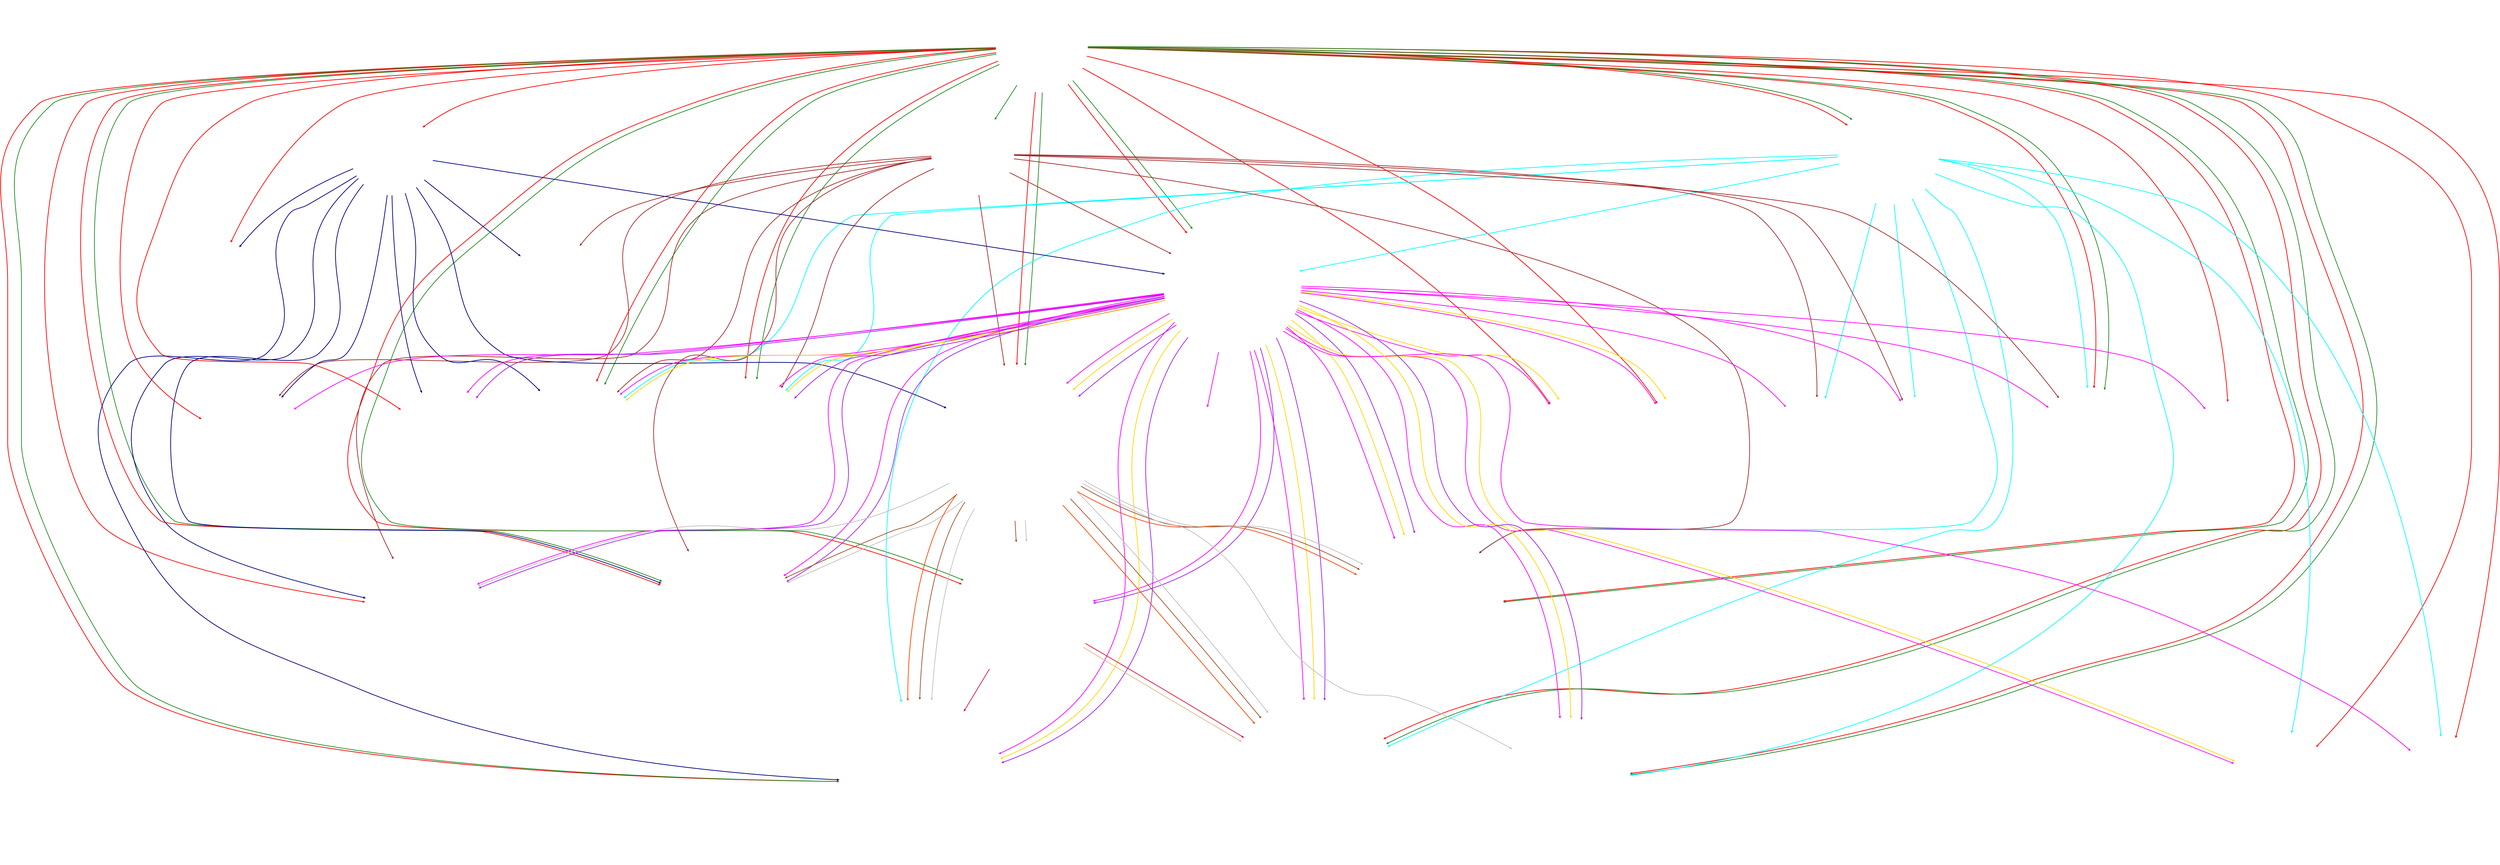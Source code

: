digraph "" {
	graph [fontsize=80,
		nodesep=1.5,
		overlap=scalexy,
		ranksep=1.2,
		size="100,100"
	];
	{
		graph [rank=min];
		Hydra	[color=Hydra_infection,
			fixedsize=True,
			fontsize=0,
			height=10,
			penwidth=0,
			shape=circle,
			width=10];
	}
	{
		graph [rank=same];
		Psybot	[color=Psybot_infection,
			fixedsize=True,
			fontsize=0,
			height=11,
			penwidth=0,
			shape=circle,
			width=11];
	}
	{
		graph [rank=same];
		ChuckNorris	[color=ChuckNorris_infection,
			fixedsize=True,
			fontsize=0,
			height=9,
			penwidth=0,
			shape=circle,
			width=9];
	}
	{
		graph [rank=same];
		Tsunami	[color=Tsunami_infection,
			fixedsize=True,
			fontsize=0,
			height=9,
			penwidth=0,
			shape=circle,
			width=9];
	}
	{
		graph [rank=same];
		Aidra	[color=Aidra_infection,
			fixedsize=True,
			fontsize=0,
			height=15,
			penwidth=0,
			shape=circle,
			width=15];
	}
	{
		graph [rank=same];
		Carna	[color=Carna_infection,
			fixedsize=True,
			fontsize=0,
			height=10,
			penwidth=0,
			shape=circle,
			width=10];
	}
	{
		graph [rank=same];
		Bashlite	[color=Bashlite_infection,
			fixedsize=True,
			fontsize=0,
			height=17,
			penwidth=0,
			shape=circle,
			width=17];
	}
	{
		graph [rank=same];
		Darlloz	[color=Darlloz_infection,
			fixedsize=True,
			fontsize=0,
			height=14,
			penwidth=0,
			shape=circle,
			width=14];
	}
	{
		graph [rank=same];
		Spike	[color=Spike_infection,
			fixedsize=True,
			fontsize=0,
			height=10,
			penwidth=0,
			shape=circle,
			width=10];
	}
	{
		graph [rank=same];
		TheMoon1	[color=TheMoon1_infection,
			fixedsize=True,
			fontsize=0,
			height=9,
			penwidth=0,
			shape=circle,
			width=9];
	}
	{
		graph [rank=same];
		Wifatch	[color=Wifatch_infection,
			fixedsize=True,
			fontsize=0,
			height=12,
			penwidth=0,
			shape=circle,
			width=12];
	}
	{
		graph [rank=same];
		XOR	[color=XOR_infection,
			fixedsize=True,
			fontsize=0,
			height=12,
			penwidth=0,
			shape=circle,
			width=12];
	}
	{
		graph [rank=same];
		Elknot	[color=Elknot_infection,
			fixedsize=True,
			fontsize=0,
			height=10,
			penwidth=0,
			shape=circle,
			width=10];
	}
	{
		graph [rank=same];
		Remaiten	[color=Remaiten_infection,
			fixedsize=True,
			fontsize=0,
			height=13,
			penwidth=0,
			shape=circle,
			width=13];
	}
	{
		graph [rank=same];
		Hajime	[color=Hajime_infection,
			fixedsize=True,
			fontsize=0,
			height=14,
			penwidth=0,
			shape=circle,
			width=14];
	}
	{
		graph [rank=same];
		Mirai	[color=Mirai_infection,
			fixedsize=True,
			fontsize=0,
			height=15,
			penwidth=0,
			shape=circle,
			width=15];
	}
	{
		graph [rank=same];
		NewAidra	[color=NewAidra_infection,
			fixedsize=True,
			fontsize=0,
			height=15,
			penwidth=0,
			shape=circle,
			width=15];
	}
	{
		graph [rank=same];
		LuaBot	[color=LuaBot_infection,
			fixedsize=True,
			fontsize=0,
			height=8,
			penwidth=0,
			shape=circle,
			width=8];
	}
	{
		graph [rank=same];
		Amnesia	[color=Amnesia_infection,
			fixedsize=True,
			fontsize=0,
			height=17,
			penwidth=0,
			shape=circle,
			width=17];
	}
	{
		graph [rank=same];
		BrickerBot	[color=BrickerBot_infection,
			fixedsize=True,
			fontsize=0,
			height=10,
			penwidth=0,
			shape=circle,
			width=10];
	}
	{
		graph [rank=same];
		IoTReaper	[color=IoTReaper_infection,
			fixedsize=True,
			fontsize=0,
			height=10,
			penwidth=0,
			shape=circle,
			width=10];
	}
	{
		graph [rank=same];
		Persirai	[color=Persirai_infection,
			fixedsize=True,
			fontsize=0,
			height=12,
			penwidth=0,
			shape=circle,
			width=12];
	}
	{
		graph [rank=same];
		Satori	[color=Satori_infection,
			fixedsize=True,
			fontsize=0,
			height=10,
			penwidth=0,
			shape=circle,
			width=10];
	}
	{
		graph [rank=max];
		JenX	[color=JenX_infection,
			fixedsize=True,
			fontsize=0,
			height=11,
			penwidth=0,
			shape=circle,
			width=11];
	}
	{
		graph [rank=max];
		TheMoon2	[color=TheMoon2_infection,
			fixedsize=True,
			fontsize=0,
			height=10,
			penwidth=0,
			shape=circle,
			width=10];
	}
	{
		graph [rank=max];
		VPNFilter	[color=VPNFilter_infection,
			fixedsize=True,
			fontsize=0,
			height=14,
			penwidth=0,
			shape=circle,
			width=14];
	}
	{
		graph [rank=max];
		HideNSeek	[color=HideNSeek_infection,
			fixedsize=True,
			fontsize=0,
			height=18,
			penwidth=0,
			shape=circle,
			width=18];
	}
	{
		graph [rank=same];
		Echobot	[color=Echobot_infection,
			fixedsize=True,
			fontsize=0,
			height=18,
			penwidth=0,
			shape=circle,
			width=18];
	}
	Hydra -> Psybot	[arrowtail=none,
		color=red,
		labeldistance=20,
		labelfloat=True,
		penwidth=5.5,
		style=bold];
	Hydra -> Psybot	[arrowtail=none,
		color=forestgreen,
		labeldistance=20,
		labelfloat=True,
		penwidth=5.5,
		style=bold];
	Hydra -> ChuckNorris	[arrowtail=none,
		color=forestgreen,
		labeldistance=20,
		labelfloat=True,
		penwidth=5.5,
		style=bold];
	Hydra -> Tsunami	[arrowtail=none,
		color=red,
		labeldistance=20,
		labelfloat=True,
		penwidth=5.5,
		style=bold];
	Hydra -> Aidra	[arrowtail=none,
		color=red,
		labeldistance=20,
		labelfloat=True,
		penwidth=5.5,
		style=bold];
	Hydra -> Aidra	[arrowtail=none,
		color=forestgreen,
		labeldistance=20,
		labelfloat=True,
		penwidth=5.5,
		style=bold];
	Hydra -> Carna	[arrowtail=none,
		color=red,
		labeldistance=20,
		labelfloat=True,
		penwidth=5.5,
		style=bold];
	Hydra -> Bashlite	[arrowtail=none,
		color=red,
		labeldistance=20,
		labelfloat=True,
		penwidth=5.5,
		style=bold];
	Hydra -> Bashlite	[arrowtail=none,
		color=forestgreen,
		labeldistance=20,
		labelfloat=True,
		penwidth=5.5,
		style=bold];
	Hydra -> Darlloz	[arrowtail=none,
		color=red,
		labeldistance=20,
		labelfloat=True,
		penwidth=5.5,
		style=bold];
	Hydra -> Darlloz	[arrowtail=none,
		color=forestgreen,
		labeldistance=20,
		labelfloat=True,
		penwidth=5.5,
		style=bold];
	Hydra -> Spike	[arrowtail=none,
		color=red,
		labeldistance=20,
		labelfloat=True,
		penwidth=5.5,
		style=bold];
	Hydra -> TheMoon1	[arrowtail=none,
		color=red,
		labeldistance=20,
		labelfloat=True,
		penwidth=5.5,
		style=bold];
	Hydra -> Wifatch	[arrowtail=none,
		color=red,
		labeldistance=20,
		labelfloat=True,
		penwidth=5.5,
		style=bold];
	Hydra -> XOR	[arrowtail=none,
		color=red,
		labeldistance=20,
		labelfloat=True,
		penwidth=5.5,
		style=bold];
	Hydra -> Elknot	[arrowtail=none,
		color=red,
		labeldistance=20,
		labelfloat=True,
		penwidth=5.5,
		style=bold];
	Hydra -> Remaiten	[arrowtail=none,
		color=red,
		labeldistance=20,
		labelfloat=True,
		penwidth=5.5,
		style=bold];
	Hydra -> Hajime	[arrowtail=none,
		color=red,
		labeldistance=20,
		labelfloat=True,
		penwidth=5.5,
		style=bold];
	Hydra -> Hajime	[arrowtail=none,
		color=forestgreen,
		labeldistance=20,
		labelfloat=True,
		penwidth=5.5,
		style=bold];
	Hydra -> Mirai	[arrowtail=none,
		color=red,
		labeldistance=20,
		labelfloat=True,
		penwidth=5.5,
		style=bold];
	Hydra -> Mirai	[arrowtail=none,
		color=forestgreen,
		labeldistance=20,
		labelfloat=True,
		penwidth=5.5,
		style=bold];
	Hydra -> NewAidra	[arrowtail=none,
		color=red,
		labeldistance=20,
		labelfloat=True,
		penwidth=5.5,
		style=bold];
	Hydra -> NewAidra	[arrowtail=none,
		color=forestgreen,
		labeldistance=20,
		labelfloat=True,
		penwidth=5.5,
		style=bold];
	Hydra -> Amnesia	[arrowtail=none,
		color=red,
		labeldistance=20,
		labelfloat=True,
		penwidth=5.5,
		style=bold];
	Hydra -> Amnesia	[arrowtail=none,
		color=forestgreen,
		labeldistance=20,
		labelfloat=True,
		penwidth=5.5,
		style=bold];
	Hydra -> Persirai	[arrowtail=none,
		color=red,
		labeldistance=20,
		labelfloat=True,
		penwidth=5.5,
		style=bold];
	Hydra -> Persirai	[arrowtail=none,
		color=forestgreen,
		labeldistance=20,
		labelfloat=True,
		penwidth=5.5,
		style=bold];
	Hydra -> JenX	[arrowtail=none,
		color=red,
		labeldistance=20,
		labelfloat=True,
		penwidth=5.5,
		style=bold];
	Hydra -> TheMoon2	[arrowtail=none,
		color=red,
		labeldistance=20,
		labelfloat=True,
		penwidth=5.5,
		style=bold];
	Hydra -> VPNFilter	[arrowtail=none,
		color=red,
		labeldistance=20,
		labelfloat=True,
		penwidth=5.5,
		style=bold];
	Hydra -> VPNFilter	[arrowtail=none,
		color=forestgreen,
		labeldistance=20,
		labelfloat=True,
		penwidth=5.5,
		style=bold];
	Hydra -> HideNSeek	[arrowtail=none,
		color=red,
		labeldistance=20,
		labelfloat=True,
		penwidth=5.5,
		style=bold];
	Hydra -> HideNSeek	[arrowtail=none,
		color=forestgreen,
		labeldistance=20,
		labelfloat=True,
		penwidth=5.5,
		style=bold];
	Hydra -> Echobot	[arrowtail=none,
		color=red,
		labeldistance=20,
		labelfloat=True,
		penwidth=5.5,
		style=bold];
	Hydra -> Echobot	[arrowtail=none,
		color=forestgreen,
		labeldistance=20,
		labelfloat=True,
		penwidth=5.5,
		style=bold];
	Psybot -> Aidra	[arrowtail=none,
		color=cyan,
		labeldistance=20,
		labelfloat=True,
		penwidth=5.5,
		style=bold];
	Psybot -> Darlloz	[arrowtail=none,
		color=cyan,
		labeldistance=20,
		labelfloat=True,
		penwidth=5.5,
		style=bold];
	Psybot -> Hajime	[arrowtail=none,
		color=cyan,
		labeldistance=20,
		labelfloat=True,
		penwidth=5.5,
		style=bold];
	Psybot -> Amnesia	[arrowtail=none,
		color=cyan,
		labeldistance=20,
		labelfloat=True,
		penwidth=5.5,
		style=bold];
	Psybot -> IoTReaper	[arrowtail=none,
		color=cyan,
		labeldistance=20,
		labelfloat=True,
		penwidth=5.5,
		style=bold];
	Psybot -> Persirai	[arrowtail=none,
		color=cyan,
		labeldistance=20,
		labelfloat=True,
		penwidth=5.5,
		style=bold];
	Psybot -> Satori	[arrowtail=none,
		color=cyan,
		labeldistance=20,
		labelfloat=True,
		penwidth=5.5,
		style=bold];
	Psybot -> JenX	[arrowtail=none,
		color=cyan,
		labeldistance=20,
		labelfloat=True,
		penwidth=5.5,
		style=bold];
	Psybot -> TheMoon2	[arrowtail=none,
		color=cyan,
		labeldistance=20,
		labelfloat=True,
		penwidth=5.5,
		style=bold];
	Psybot -> VPNFilter	[arrowtail=none,
		color=cyan,
		labeldistance=20,
		labelfloat=True,
		penwidth=5.5,
		style=bold];
	Psybot -> HideNSeek	[arrowtail=none,
		color=cyan,
		labeldistance=20,
		labelfloat=True,
		penwidth=5.5,
		style=bold];
	Psybot -> Echobot	[arrowtail=none,
		color=cyan,
		labeldistance=20,
		labelfloat=True,
		penwidth=5.5,
		style=bold];
	ChuckNorris -> Aidra	[arrowtail=none,
		color=brown,
		labeldistance=20,
		labelfloat=True,
		penwidth=5.5,
		style=bold];
	ChuckNorris -> Bashlite	[arrowtail=none,
		color=brown,
		labeldistance=20,
		labelfloat=True,
		penwidth=5.5,
		style=bold];
	ChuckNorris -> Darlloz	[arrowtail=none,
		color=brown,
		labeldistance=20,
		labelfloat=True,
		penwidth=5.5,
		style=bold];
	ChuckNorris -> Wifatch	[arrowtail=none,
		color=brown,
		labeldistance=20,
		labelfloat=True,
		penwidth=5.5,
		style=bold];
	ChuckNorris -> Remaiten	[arrowtail=none,
		color=brown,
		labeldistance=20,
		labelfloat=True,
		penwidth=5.5,
		style=bold];
	ChuckNorris -> Hajime	[arrowtail=none,
		color=brown,
		labeldistance=20,
		labelfloat=True,
		penwidth=5.5,
		style=bold];
	ChuckNorris -> NewAidra	[arrowtail=none,
		color=brown,
		labeldistance=20,
		labelfloat=True,
		penwidth=5.5,
		style=bold];
	ChuckNorris -> Amnesia	[arrowtail=none,
		color=brown,
		labeldistance=20,
		labelfloat=True,
		penwidth=5.5,
		style=bold];
	ChuckNorris -> BrickerBot	[arrowtail=none,
		color=brown,
		labeldistance=20,
		labelfloat=True,
		penwidth=5.5,
		style=bold];
	ChuckNorris -> IoTReaper	[arrowtail=none,
		color=brown,
		labeldistance=20,
		labelfloat=True,
		penwidth=5.5,
		style=bold];
	ChuckNorris -> Persirai	[arrowtail=none,
		color=brown,
		labeldistance=20,
		labelfloat=True,
		penwidth=5.5,
		style=bold];
	ChuckNorris -> Satori	[arrowtail=none,
		color=brown,
		labeldistance=20,
		labelfloat=True,
		penwidth=5.5,
		style=bold];
	Tsunami -> Aidra	[arrowtail=none,
		color=navy,
		labeldistance=20,
		labelfloat=True,
		penwidth=5.5,
		style=bold];
	Tsunami -> Carna	[arrowtail=none,
		color=navy,
		labeldistance=20,
		labelfloat=True,
		penwidth=5.5,
		style=bold];
	Tsunami -> Bashlite	[arrowtail=none,
		color=navy,
		labeldistance=20,
		labelfloat=True,
		penwidth=5.5,
		style=bold];
	Tsunami -> Wifatch	[arrowtail=none,
		color=navy,
		labeldistance=20,
		labelfloat=True,
		penwidth=5.5,
		style=bold];
	Tsunami -> XOR	[arrowtail=none,
		color=navy,
		labeldistance=20,
		labelfloat=True,
		penwidth=5.5,
		style=bold];
	Tsunami -> Remaiten	[arrowtail=none,
		color=navy,
		labeldistance=20,
		labelfloat=True,
		penwidth=5.5,
		style=bold];
	Tsunami -> Hajime	[arrowtail=none,
		color=navy,
		labeldistance=20,
		labelfloat=True,
		penwidth=5.5,
		style=bold];
	Tsunami -> NewAidra	[arrowtail=none,
		color=navy,
		labeldistance=20,
		labelfloat=True,
		penwidth=5.5,
		style=bold];
	Tsunami -> BrickerBot	[arrowtail=none,
		color=navy,
		labeldistance=20,
		labelfloat=True,
		penwidth=5.5,
		style=bold];
	Tsunami -> HideNSeek	[arrowtail=none,
		color=navy,
		labeldistance=20,
		labelfloat=True,
		penwidth=5.5,
		style=bold];
	Aidra -> Bashlite	[arrowtail=none,
		color=magenta,
		labeldistance=20,
		labelfloat=True,
		penwidth=5.5,
		style=bold];
	Aidra -> Bashlite	[arrowtail=none,
		color=gold,
		labeldistance=20,
		labelfloat=True,
		penwidth=5.5,
		style=bold];
	Aidra -> Bashlite	[arrowtail=none,
		color=purple,
		labeldistance=20,
		labelfloat=True,
		penwidth=5.5,
		style=bold];
	Aidra -> Darlloz	[arrowtail=none,
		color=magenta,
		labeldistance=20,
		labelfloat=True,
		penwidth=5.5,
		style=bold];
	Aidra -> Darlloz	[arrowtail=none,
		color=gold,
		labeldistance=20,
		labelfloat=True,
		penwidth=5.5,
		style=bold];
	Aidra -> Darlloz	[arrowtail=none,
		color=purple,
		labeldistance=20,
		labelfloat=True,
		penwidth=5.5,
		style=bold];
	Aidra -> Spike	[arrowtail=none,
		color=magenta,
		labeldistance=20,
		labelfloat=True,
		penwidth=5.5,
		style=bold];
	Aidra -> Spike	[arrowtail=none,
		color=gold,
		labeldistance=20,
		labelfloat=True,
		penwidth=5.5,
		style=bold];
	Aidra -> TheMoon1	[arrowtail=none,
		color=magenta,
		labeldistance=20,
		labelfloat=True,
		penwidth=5.5,
		style=bold];
	Aidra -> Wifatch	[arrowtail=none,
		color=magenta,
		labeldistance=20,
		labelfloat=True,
		penwidth=5.5,
		style=bold];
	Aidra -> XOR	[arrowtail=none,
		color=magenta,
		labeldistance=20,
		labelfloat=True,
		penwidth=5.5,
		style=bold];
	Aidra -> XOR	[arrowtail=none,
		color=purple,
		labeldistance=20,
		labelfloat=True,
		penwidth=5.5,
		style=bold];
	Aidra -> Elknot	[arrowtail=none,
		color=magenta,
		labeldistance=20,
		labelfloat=True,
		penwidth=5.5,
		style=bold];
	Aidra -> Elknot	[arrowtail=none,
		color=gold,
		labeldistance=20,
		labelfloat=True,
		penwidth=5.5,
		style=bold];
	Aidra -> Remaiten	[arrowtail=none,
		color=magenta,
		labeldistance=20,
		labelfloat=True,
		penwidth=5.5,
		style=bold];
	Aidra -> Remaiten	[arrowtail=none,
		color=purple,
		labeldistance=20,
		labelfloat=True,
		penwidth=5.5,
		style=bold];
	Aidra -> Hajime	[arrowtail=none,
		color=magenta,
		labeldistance=20,
		labelfloat=True,
		penwidth=5.5,
		style=bold];
	Aidra -> Hajime	[arrowtail=none,
		color=gold,
		labeldistance=20,
		labelfloat=True,
		penwidth=5.5,
		style=bold];
	Aidra -> Mirai	[arrowtail=none,
		color=magenta,
		labeldistance=20,
		labelfloat=True,
		penwidth=5.5,
		style=bold];
	Aidra -> Mirai	[arrowtail=none,
		color=purple,
		labeldistance=20,
		labelfloat=True,
		penwidth=5.5,
		style=bold];
	Aidra -> NewAidra	[arrowtail=none,
		color=magenta,
		labeldistance=20,
		labelfloat=True,
		penwidth=5.5,
		style=bold];
	Aidra -> NewAidra	[arrowtail=none,
		color=purple,
		labeldistance=20,
		labelfloat=True,
		penwidth=5.5,
		style=bold];
	Aidra -> LuaBot	[arrowtail=none,
		color=magenta,
		labeldistance=20,
		labelfloat=True,
		penwidth=5.5,
		style=bold];
	Aidra -> Amnesia	[arrowtail=none,
		color=magenta,
		labeldistance=20,
		labelfloat=True,
		penwidth=5.5,
		style=bold];
	Aidra -> Amnesia	[arrowtail=none,
		color=gold,
		labeldistance=20,
		labelfloat=True,
		penwidth=5.5,
		style=bold];
	Aidra -> Amnesia	[arrowtail=none,
		color=purple,
		labeldistance=20,
		labelfloat=True,
		penwidth=5.5,
		style=bold];
	Aidra -> IoTReaper	[arrowtail=none,
		color=magenta,
		labeldistance=20,
		labelfloat=True,
		penwidth=5.5,
		style=bold];
	Aidra -> Persirai	[arrowtail=none,
		color=magenta,
		labeldistance=20,
		labelfloat=True,
		penwidth=5.5,
		style=bold];
	Aidra -> Satori	[arrowtail=none,
		color=magenta,
		labeldistance=20,
		labelfloat=True,
		penwidth=5.5,
		style=bold];
	Aidra -> JenX	[arrowtail=none,
		color=magenta,
		labeldistance=20,
		labelfloat=True,
		penwidth=5.5,
		style=bold];
	Aidra -> JenX	[arrowtail=none,
		color=gold,
		labeldistance=20,
		labelfloat=True,
		penwidth=5.5,
		style=bold];
	Aidra -> TheMoon2	[arrowtail=none,
		color=magenta,
		labeldistance=20,
		labelfloat=True,
		penwidth=5.5,
		style=bold];
	Aidra -> VPNFilter	[arrowtail=none,
		color=magenta,
		labeldistance=20,
		labelfloat=True,
		penwidth=5.5,
		style=bold];
	Aidra -> VPNFilter	[arrowtail=none,
		color=gold,
		labeldistance=20,
		labelfloat=True,
		penwidth=5.5,
		style=bold];
	Aidra -> VPNFilter	[arrowtail=none,
		color=purple,
		labeldistance=20,
		labelfloat=True,
		penwidth=5.5,
		style=bold];
	Aidra -> HideNSeek	[arrowtail=none,
		color=magenta,
		labeldistance=20,
		labelfloat=True,
		penwidth=5.5,
		style=bold];
	Aidra -> HideNSeek	[arrowtail=none,
		color=gold,
		labeldistance=20,
		labelfloat=True,
		penwidth=5.5,
		style=bold];
	Aidra -> HideNSeek	[arrowtail=none,
		color=purple,
		labeldistance=20,
		labelfloat=True,
		penwidth=5.5,
		style=bold];
	Aidra -> Echobot	[arrowtail=none,
		color=magenta,
		labeldistance=20,
		labelfloat=True,
		penwidth=5.5,
		style=bold];
	Aidra -> Echobot	[arrowtail=none,
		color=gold,
		labeldistance=20,
		labelfloat=True,
		penwidth=5.5,
		style=bold];
	Aidra -> Echobot	[arrowtail=none,
		color=purple,
		labeldistance=20,
		labelfloat=True,
		penwidth=5.5,
		style=bold];
	Bashlite -> Remaiten	[arrowtail=none,
		color=grey,
		labeldistance=20,
		labelfloat=True,
		penwidth=5.5,
		style=bold];
	Bashlite -> Mirai	[arrowtail=none,
		color=sienna,
		labeldistance=20,
		labelfloat=True,
		penwidth=5.5,
		style=bold];
	Bashlite -> Mirai	[arrowtail=none,
		color=grey,
		labeldistance=20,
		labelfloat=True,
		penwidth=5.5,
		style=bold];
	Bashlite -> NewAidra	[arrowtail=none,
		color=sienna,
		labeldistance=20,
		labelfloat=True,
		penwidth=5.5,
		style=bold];
	Bashlite -> NewAidra	[arrowtail=none,
		color=grey,
		labeldistance=20,
		labelfloat=True,
		penwidth=5.5,
		style=bold];
	Bashlite -> Amnesia	[arrowtail=none,
		color=orangered,
		labeldistance=20,
		labelfloat=True,
		penwidth=5.5,
		style=bold];
	Bashlite -> Amnesia	[arrowtail=none,
		color=sienna,
		labeldistance=20,
		labelfloat=True,
		penwidth=5.5,
		style=bold];
	Bashlite -> Amnesia	[arrowtail=none,
		color=grey,
		labeldistance=20,
		labelfloat=True,
		penwidth=5.5,
		style=bold];
	Bashlite -> VPNFilter	[arrowtail=none,
		color=grey,
		labeldistance=20,
		labelfloat=True,
		penwidth=5.5,
		style=bold];
	Bashlite -> HideNSeek	[arrowtail=none,
		color=orangered,
		labeldistance=20,
		labelfloat=True,
		penwidth=5.5,
		style=bold];
	Bashlite -> HideNSeek	[arrowtail=none,
		color=sienna,
		labeldistance=20,
		labelfloat=True,
		penwidth=5.5,
		style=bold];
	Bashlite -> HideNSeek	[arrowtail=none,
		color=grey,
		labeldistance=20,
		labelfloat=True,
		penwidth=5.5,
		style=bold];
	Bashlite -> Echobot	[arrowtail=none,
		color=orangered,
		labeldistance=20,
		labelfloat=True,
		penwidth=5.5,
		style=bold];
	Bashlite -> Echobot	[arrowtail=none,
		color=sienna,
		labeldistance=20,
		labelfloat=True,
		penwidth=5.5,
		style=bold];
	Bashlite -> Echobot	[arrowtail=none,
		color=grey,
		labeldistance=20,
		labelfloat=True,
		penwidth=5.5,
		style=bold];
	Mirai -> HideNSeek	[arrowtail=none,
		color=crimson,
		labeldistance=20,
		labelfloat=True,
		penwidth=5.5,
		style=bold];
	Mirai -> Echobot	[arrowtail=none,
		color=burlywood,
		labeldistance=20,
		labelfloat=True,
		penwidth=5.5,
		style=bold];
	Mirai -> Echobot	[arrowtail=none,
		color=crimson,
		labeldistance=20,
		labelfloat=True,
		penwidth=5.5,
		style=bold];
}
